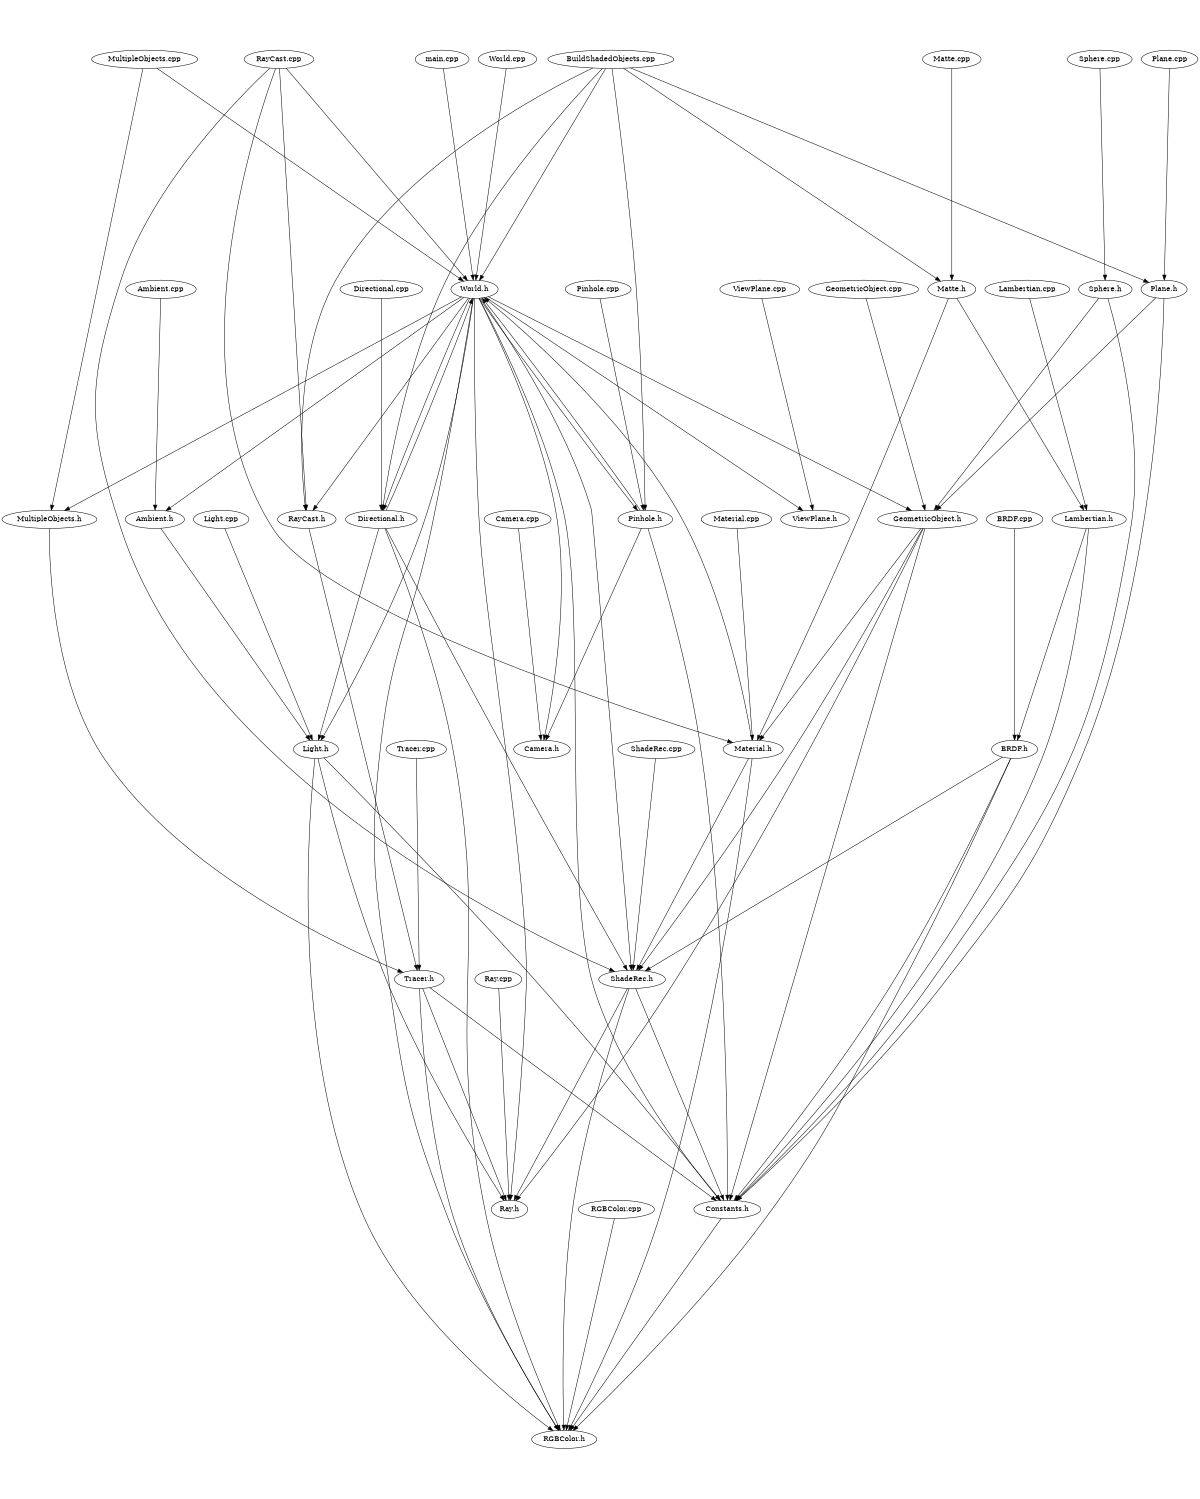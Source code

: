 digraph "source tree" {
    overlap=scale;
    size="8,10";
    ratio="fill";
    fontsize="16";
    fontname="Helvetica";
	clusterrank="local";
	"BuildShadedObjects.cpp" -> "World.h"
	"World.h" -> "Ray.h"
	"Lambertian.h" -> "Constants.h"
	"Ray.cpp" -> "Ray.h"
	"Directional.cpp" -> "Directional.h"
	"BRDF.h" -> "ShadeRec.h"
	"Pinhole.h" -> "Camera.h"
	"GeometricObject.h" -> "ShadeRec.h"
	"World.h" -> "ViewPlane.h"
	"Light.h" -> "Ray.h"
	"World.h" -> "Light.h"
	"RayCast.cpp" -> "World.h"
	"BRDF.cpp" -> "BRDF.h"
	"ShadeRec.h" -> "RGBColor.h"
	"Material.h" -> "World.h"
	"ShadeRec.h" -> "Ray.h"
	"World.h" -> "Directional.h"
	"BuildShadedObjects.cpp" -> "Matte.h"
	"Sphere.h" -> "GeometricObject.h"
	"Matte.h" -> "Material.h"
	"RayCast.cpp" -> "ShadeRec.h"
	"Sphere.h" -> "Constants.h"
	"Directional.h" -> "RGBColor.h"
	"RayCast.cpp" -> "Material.h"
	"MultipleObjects.cpp" -> "MultipleObjects.h"
	"GeometricObject.cpp" -> "GeometricObject.h"
	"Ambient.cpp" -> "Ambient.h"
	"Plane.cpp" -> "Plane.h"
	"Pinhole.h" -> "World.h"
	"BuildShadedObjects.cpp" -> "Directional.h"
	"Pinhole.cpp" -> "Pinhole.h"
	"Material.cpp" -> "Material.h"
	"Lambertian.cpp" -> "Lambertian.h"
	"BRDF.h" -> "Constants.h"
	"Directional.h" -> "World.h"
	"Matte.cpp" -> "Matte.h"
	"Sphere.cpp" -> "Sphere.h"
	"BuildShadedObjects.cpp" -> "RayCast.h"
	"Plane.h" -> "GeometricObject.h"
	"BRDF.h" -> "RGBColor.h"
	"Tracer.h" -> "Ray.h"
	"GeometricObject.h" -> "Constants.h"
	"RayCast.h" -> "Tracer.h"
	"World.h" -> "GeometricObject.h"
	"World.h" -> "Pinhole.h"
	"MultipleObjects.cpp" -> "World.h"
	"RayCast.cpp" -> "RayCast.h"
	"Light.h" -> "Constants.h"
	"Matte.h" -> "Lambertian.h"
	"BuildShadedObjects.cpp" -> "Pinhole.h"
	"Light.h" -> "RGBColor.h"
	"Light.cpp" -> "Light.h"
	"ShadeRec.cpp" -> "ShadeRec.h"
	"Constants.h" -> "RGBColor.h"
	"Ambient.h" -> "Light.h"
	"Lambertian.h" -> "BRDF.h"
	"Directional.h" -> "Light.h"
	"Plane.h" -> "Constants.h"
	"Material.h" -> "RGBColor.h"
	"World.h" -> "RayCast.h"
	"Pinhole.h" -> "Constants.h"
	"Tracer.h" -> "Constants.h"
	"BuildShadedObjects.cpp" -> "Plane.h"
	"Directional.h" -> "ShadeRec.h"
	"ShadeRec.h" -> "Constants.h"
	"Tracer.cpp" -> "Tracer.h"
	"GeometricObject.h" -> "Material.h"
	"GeometricObject.h" -> "Ray.h"
	"MultipleObjects.h" -> "Tracer.h"
	"World.h" -> "MultipleObjects.h"
	"World.h" -> "Camera.h"
	"World.h" -> "ShadeRec.h"
	"World.cpp" -> "World.h"
	"World.h" -> "Constants.h"
	"main.cpp" -> "World.h"
	"Camera.cpp" -> "Camera.h"
	"Material.h" -> "ShadeRec.h"
	"Tracer.h" -> "RGBColor.h"
	"World.h" -> "Ambient.h"
	"ViewPlane.cpp" -> "ViewPlane.h"
	"World.h" -> "RGBColor.h"
	"RGBColor.cpp" -> "RGBColor.h"
}
